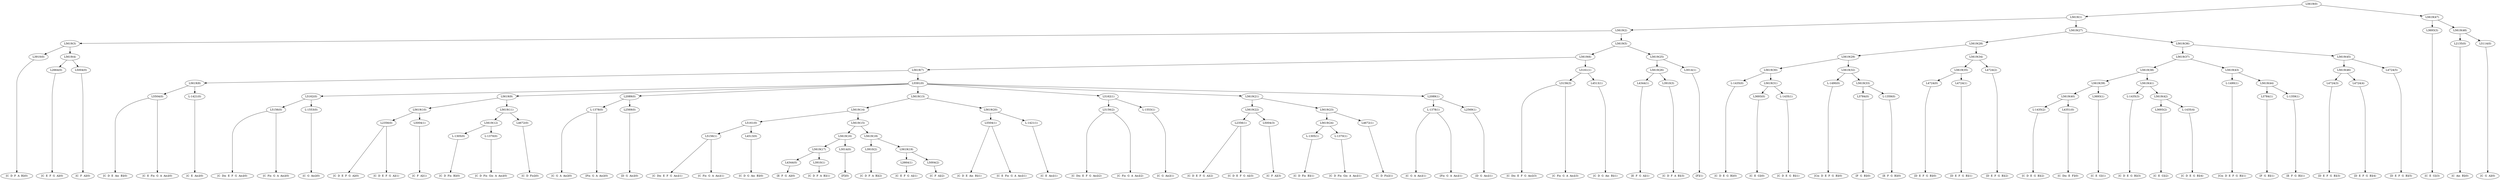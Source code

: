 digraph sample{
"L3910(0)"->"[C  D  F  A  B](0)"
"L2664(0)"->"[C  E  F  G  A](0)"
"L5004(0)"->"[C  F  A](0)"
"L5619(4)"->"L2664(0)"
"L5619(4)"->"L5004(0)"
"L5619(3)"->"L3910(0)"
"L5619(3)"->"L5619(4)"
"L5504(0)"->"[C  D  E  Ais  B](0)"
"L5504(0)"->"[C  E  Fis  G  A  Ais](0)"
"L-1421(0)"->"[C  E  Ais](0)"
"L5619(8)"->"L5504(0)"
"L5619(8)"->"L-1421(0)"
"L5156(0)"->"[C  Dis  E  F  G  Ais](0)"
"L5156(0)"->"[C  Fis  G  A  Ais](0)"
"L-1553(0)"->"[C  G  Ais](0)"
"L5162(0)"->"L5156(0)"
"L5162(0)"->"L-1553(0)"
"L2356(0)"->"[C  D  E  F  G  A](0)"
"L2356(0)"->"[C  D  E  F  G  A](1)"
"L5004(1)"->"[C  F  A](1)"
"L5619(10)"->"L2356(0)"
"L5619(10)"->"L5004(1)"
"L-1305(0)"->"[C  D  Fis  B](0)"
"L-1370(0)"->"[C  D  Fis  Gis  A  Ais](0)"
"L5619(12)"->"L-1305(0)"
"L5619(12)"->"L-1370(0)"
"L4672(0)"->"[C  D  Fis](0)"
"L5619(11)"->"L5619(12)"
"L5619(11)"->"L4672(0)"
"L5619(9)"->"L5619(10)"
"L5619(9)"->"L5619(11)"
"L-1378(0)"->"[C  G  A  Ais](0)"
"L-1378(0)"->"[Fis  G  A  Ais](0)"
"L2569(0)"->"[D  G  Ais](0)"
"L2089(0)"->"L-1378(0)"
"L2089(0)"->"L2569(0)"
"L5156(1)"->"[C  Dis  E  F  G  Ais](1)"
"L5156(1)"->"[C  Fis  G  A  Ais](1)"
"L4513(0)"->"[C  D  G  Ais  B](0)"
"L5161(0)"->"L5156(1)"
"L5161(0)"->"L4513(0)"
"L4344(0)"->"[E  F  G  A](0)"
"L3910(1)"->"[C  D  F  A  B](1)"
"L5619(17)"->"L4344(0)"
"L5619(17)"->"L3910(1)"
"L3014(0)"->"[F](0)"
"L5619(16)"->"L5619(17)"
"L5619(16)"->"L3014(0)"
"L3910(2)"->"[C  D  F  A  B](2)"
"L2664(1)"->"[C  E  F  G  A](1)"
"L5004(2)"->"[C  F  A](2)"
"L5619(19)"->"L2664(1)"
"L5619(19)"->"L5004(2)"
"L5619(18)"->"L3910(2)"
"L5619(18)"->"L5619(19)"
"L5619(15)"->"L5619(16)"
"L5619(15)"->"L5619(18)"
"L5619(14)"->"L5161(0)"
"L5619(14)"->"L5619(15)"
"L5504(1)"->"[C  D  E  Ais  B](1)"
"L5504(1)"->"[C  E  Fis  G  A  Ais](1)"
"L-1421(1)"->"[C  E  Ais](1)"
"L5619(20)"->"L5504(1)"
"L5619(20)"->"L-1421(1)"
"L5619(13)"->"L5619(14)"
"L5619(13)"->"L5619(20)"
"L5156(2)"->"[C  Dis  E  F  G  Ais](2)"
"L5156(2)"->"[C  Fis  G  A  Ais](2)"
"L-1553(1)"->"[C  G  Ais](1)"
"L5162(1)"->"L5156(2)"
"L5162(1)"->"L-1553(1)"
"L2356(1)"->"[C  D  E  F  G  A](2)"
"L2356(1)"->"[C  D  E  F  G  A](3)"
"L5004(3)"->"[C  F  A](3)"
"L5619(22)"->"L2356(1)"
"L5619(22)"->"L5004(3)"
"L-1305(1)"->"[C  D  Fis  B](1)"
"L-1370(1)"->"[C  D  Fis  Gis  A  Ais](1)"
"L5619(24)"->"L-1305(1)"
"L5619(24)"->"L-1370(1)"
"L4672(1)"->"[C  D  Fis](1)"
"L5619(23)"->"L5619(24)"
"L5619(23)"->"L4672(1)"
"L5619(21)"->"L5619(22)"
"L5619(21)"->"L5619(23)"
"L-1378(1)"->"[C  G  A  Ais](1)"
"L-1378(1)"->"[Fis  G  A  Ais](1)"
"L2569(1)"->"[D  G  Ais](1)"
"L2089(1)"->"L-1378(1)"
"L2089(1)"->"L2569(1)"
"L5591(0)"->"L5162(0)"
"L5591(0)"->"L5619(9)"
"L5591(0)"->"L2089(0)"
"L5591(0)"->"L5619(13)"
"L5591(0)"->"L5162(1)"
"L5591(0)"->"L5619(21)"
"L5591(0)"->"L2089(1)"
"L5619(7)"->"L5619(8)"
"L5619(7)"->"L5591(0)"
"L5156(3)"->"[C  Dis  E  F  G  Ais](3)"
"L5156(3)"->"[C  Fis  G  A  Ais](3)"
"L4513(1)"->"[C  D  G  Ais  B](1)"
"L5161(1)"->"L5156(3)"
"L5161(1)"->"L4513(1)"
"L5619(6)"->"L5619(7)"
"L5619(6)"->"L5161(1)"
"L4344(1)"->"[E  F  G  A](1)"
"L3910(3)"->"[C  D  F  A  B](3)"
"L5619(26)"->"L4344(1)"
"L5619(26)"->"L3910(3)"
"L3014(1)"->"[F](1)"
"L5619(25)"->"L5619(26)"
"L5619(25)"->"L3014(1)"
"L5619(5)"->"L5619(6)"
"L5619(5)"->"L5619(25)"
"L5619(2)"->"L5619(3)"
"L5619(2)"->"L5619(5)"
"L-1435(0)"->"[C  D  E  G  B](0)"
"L3693(0)"->"[C  E  G](0)"
"L-1435(1)"->"[C  D  E  G  B](1)"
"L5619(31)"->"L3693(0)"
"L5619(31)"->"L-1435(1)"
"L5619(30)"->"L-1435(0)"
"L5619(30)"->"L5619(31)"
"L-1490(0)"->"[Cis  D  E  F  G  B](0)"
"L3784(0)"->"[F  G  B](0)"
"L-1359(0)"->"[E  F  G  B](0)"
"L5619(33)"->"L3784(0)"
"L5619(33)"->"L-1359(0)"
"L5619(32)"->"L-1490(0)"
"L5619(32)"->"L5619(33)"
"L5619(29)"->"L5619(30)"
"L5619(29)"->"L5619(32)"
"L4724(0)"->"[D  E  F  G  B](0)"
"L4724(1)"->"[D  E  F  G  B](1)"
"L5619(35)"->"L4724(0)"
"L5619(35)"->"L4724(1)"
"L4724(2)"->"[D  E  F  G  B](2)"
"L5619(34)"->"L5619(35)"
"L5619(34)"->"L4724(2)"
"L5619(28)"->"L5619(29)"
"L5619(28)"->"L5619(34)"
"L-1435(2)"->"[C  D  E  G  B](2)"
"L4351(0)"->"[C  Dis  E  F](0)"
"L5619(40)"->"L-1435(2)"
"L5619(40)"->"L4351(0)"
"L3693(1)"->"[C  E  G](1)"
"L5619(39)"->"L5619(40)"
"L5619(39)"->"L3693(1)"
"L-1435(3)"->"[C  D  E  G  B](3)"
"L3693(2)"->"[C  E  G](2)"
"L-1435(4)"->"[C  D  E  G  B](4)"
"L5619(42)"->"L3693(2)"
"L5619(42)"->"L-1435(4)"
"L5619(41)"->"L-1435(3)"
"L5619(41)"->"L5619(42)"
"L5619(38)"->"L5619(39)"
"L5619(38)"->"L5619(41)"
"L-1490(1)"->"[Cis  D  E  F  G  B](1)"
"L3784(1)"->"[F  G  B](1)"
"L-1359(1)"->"[E  F  G  B](1)"
"L5619(44)"->"L3784(1)"
"L5619(44)"->"L-1359(1)"
"L5619(43)"->"L-1490(1)"
"L5619(43)"->"L5619(44)"
"L5619(37)"->"L5619(38)"
"L5619(37)"->"L5619(43)"
"L4724(3)"->"[D  E  F  G  B](3)"
"L4724(4)"->"[D  E  F  G  B](4)"
"L5619(46)"->"L4724(3)"
"L5619(46)"->"L4724(4)"
"L4724(5)"->"[D  E  F  G  B](5)"
"L5619(45)"->"L5619(46)"
"L5619(45)"->"L4724(5)"
"L5619(36)"->"L5619(37)"
"L5619(36)"->"L5619(45)"
"L5619(27)"->"L5619(28)"
"L5619(27)"->"L5619(36)"
"L5619(1)"->"L5619(2)"
"L5619(1)"->"L5619(27)"
"L3693(3)"->"[C  E  G](3)"
"L2135(0)"->"[C  Ais  B](0)"
"L5114(0)"->"[C  G  A](0)"
"L5619(48)"->"L2135(0)"
"L5619(48)"->"L5114(0)"
"L5619(47)"->"L3693(3)"
"L5619(47)"->"L5619(48)"
"L5619(0)"->"L5619(1)"
"L5619(0)"->"L5619(47)"
{rank = min; "L5619(0)"}
{rank = same; "L5619(1)"; "L5619(47)";}
{rank = same; "L5619(2)"; "L5619(27)"; "L3693(3)"; "L5619(48)";}
{rank = same; "L5619(3)"; "L5619(5)"; "L5619(28)"; "L5619(36)"; "L2135(0)"; "L5114(0)";}
{rank = same; "L3910(0)"; "L5619(4)"; "L5619(6)"; "L5619(25)"; "L5619(29)"; "L5619(34)"; "L5619(37)"; "L5619(45)";}
{rank = same; "L2664(0)"; "L5004(0)"; "L5619(7)"; "L5161(1)"; "L5619(26)"; "L3014(1)"; "L5619(30)"; "L5619(32)"; "L5619(35)"; "L4724(2)"; "L5619(38)"; "L5619(43)"; "L5619(46)"; "L4724(5)";}
{rank = same; "L5619(8)"; "L5591(0)"; "L5156(3)"; "L4513(1)"; "L4344(1)"; "L3910(3)"; "L-1435(0)"; "L5619(31)"; "L-1490(0)"; "L5619(33)"; "L4724(0)"; "L4724(1)"; "L5619(39)"; "L5619(41)"; "L-1490(1)"; "L5619(44)"; "L4724(3)"; "L4724(4)";}
{rank = same; "L5504(0)"; "L-1421(0)"; "L5162(0)"; "L5619(9)"; "L2089(0)"; "L5619(13)"; "L5162(1)"; "L5619(21)"; "L2089(1)"; "L3693(0)"; "L-1435(1)"; "L3784(0)"; "L-1359(0)"; "L5619(40)"; "L3693(1)"; "L-1435(3)"; "L5619(42)"; "L3784(1)"; "L-1359(1)";}
{rank = same; "L5156(0)"; "L-1553(0)"; "L5619(10)"; "L5619(11)"; "L-1378(0)"; "L2569(0)"; "L5619(14)"; "L5619(20)"; "L5156(2)"; "L-1553(1)"; "L5619(22)"; "L5619(23)"; "L-1378(1)"; "L2569(1)"; "L-1435(2)"; "L4351(0)"; "L3693(2)"; "L-1435(4)";}
{rank = same; "L2356(0)"; "L5004(1)"; "L5619(12)"; "L4672(0)"; "L5161(0)"; "L5619(15)"; "L5504(1)"; "L-1421(1)"; "L2356(1)"; "L5004(3)"; "L5619(24)"; "L4672(1)";}
{rank = same; "L-1305(0)"; "L-1370(0)"; "L5156(1)"; "L4513(0)"; "L5619(16)"; "L5619(18)"; "L-1305(1)"; "L-1370(1)";}
{rank = same; "L5619(17)"; "L3014(0)"; "L3910(2)"; "L5619(19)";}
{rank = same; "L4344(0)"; "L3910(1)"; "L2664(1)"; "L5004(2)";}
{rank = max; "[C  Ais  B](0)"; "[C  D  E  Ais  B](0)"; "[C  D  E  Ais  B](1)"; "[C  D  E  F  G  A](0)"; "[C  D  E  F  G  A](1)"; "[C  D  E  F  G  A](2)"; "[C  D  E  F  G  A](3)"; "[C  D  E  G  B](0)"; "[C  D  E  G  B](1)"; "[C  D  E  G  B](2)"; "[C  D  E  G  B](3)"; "[C  D  E  G  B](4)"; "[C  D  F  A  B](0)"; "[C  D  F  A  B](1)"; "[C  D  F  A  B](2)"; "[C  D  F  A  B](3)"; "[C  D  Fis  B](0)"; "[C  D  Fis  B](1)"; "[C  D  Fis  Gis  A  Ais](0)"; "[C  D  Fis  Gis  A  Ais](1)"; "[C  D  Fis](0)"; "[C  D  Fis](1)"; "[C  D  G  Ais  B](0)"; "[C  D  G  Ais  B](1)"; "[C  Dis  E  F  G  Ais](0)"; "[C  Dis  E  F  G  Ais](1)"; "[C  Dis  E  F  G  Ais](2)"; "[C  Dis  E  F  G  Ais](3)"; "[C  Dis  E  F](0)"; "[C  E  Ais](0)"; "[C  E  Ais](1)"; "[C  E  F  G  A](0)"; "[C  E  F  G  A](1)"; "[C  E  Fis  G  A  Ais](0)"; "[C  E  Fis  G  A  Ais](1)"; "[C  E  G](0)"; "[C  E  G](1)"; "[C  E  G](2)"; "[C  E  G](3)"; "[C  F  A](0)"; "[C  F  A](1)"; "[C  F  A](2)"; "[C  F  A](3)"; "[C  Fis  G  A  Ais](0)"; "[C  Fis  G  A  Ais](1)"; "[C  Fis  G  A  Ais](2)"; "[C  Fis  G  A  Ais](3)"; "[C  G  A  Ais](0)"; "[C  G  A  Ais](1)"; "[C  G  A](0)"; "[C  G  Ais](0)"; "[C  G  Ais](1)"; "[Cis  D  E  F  G  B](0)"; "[Cis  D  E  F  G  B](1)"; "[D  E  F  G  B](0)"; "[D  E  F  G  B](1)"; "[D  E  F  G  B](2)"; "[D  E  F  G  B](3)"; "[D  E  F  G  B](4)"; "[D  E  F  G  B](5)"; "[D  G  Ais](0)"; "[D  G  Ais](1)"; "[E  F  G  A](0)"; "[E  F  G  A](1)"; "[E  F  G  B](0)"; "[E  F  G  B](1)"; "[F  G  B](0)"; "[F  G  B](1)"; "[F](0)"; "[F](1)"; "[Fis  G  A  Ais](0)"; "[Fis  G  A  Ais](1)";}
}